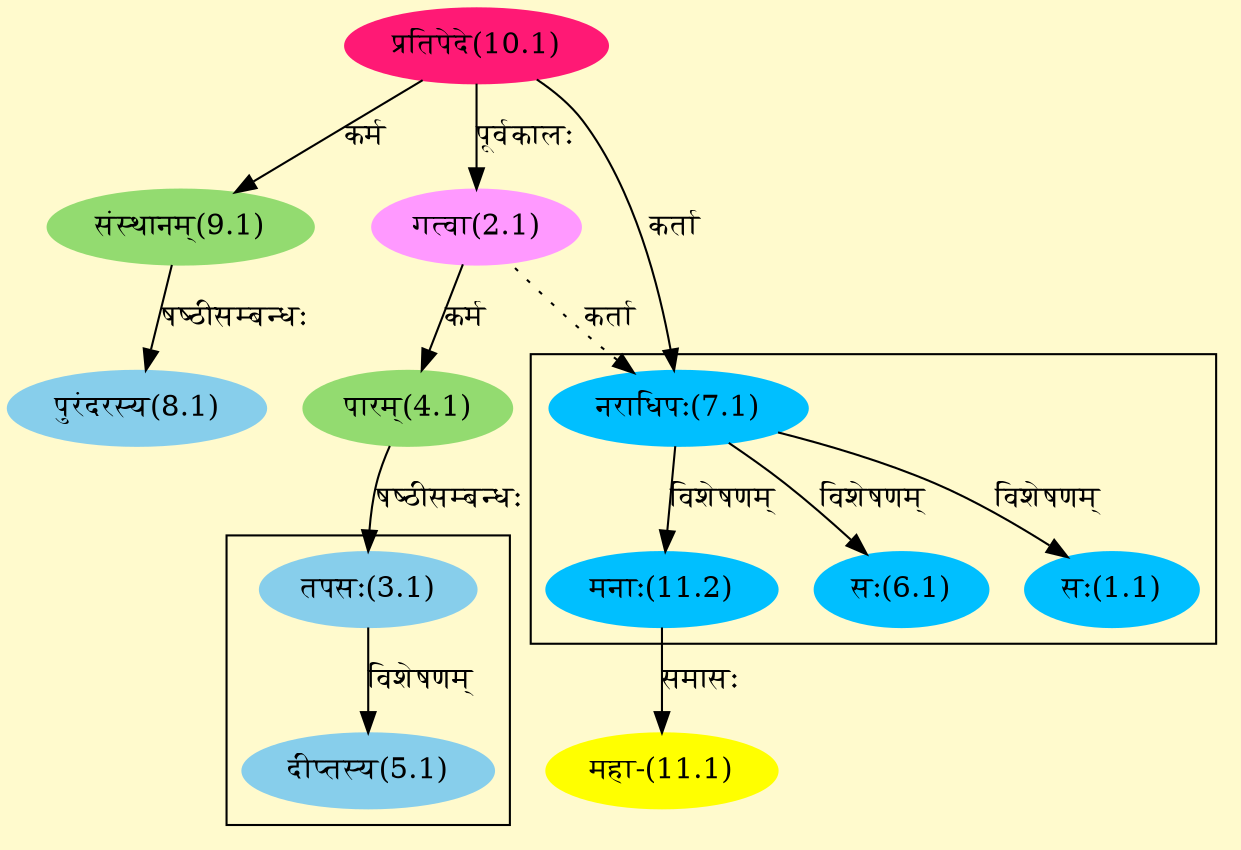 digraph G{
rankdir=BT;
 compound=true;
 bgcolor="lemonchiffon1";

subgraph cluster_1{
Node1_1 [style=filled, color="#00BFFF" label = "सः(1.1)"]
Node7_1 [style=filled, color="#00BFFF" label = "नराधिपः(7.1)"]
Node6_1 [style=filled, color="#00BFFF" label = "सः(6.1)"]
Node11_2 [style=filled, color="#00BFFF" label = "मनाः(11.2)"]

}

subgraph cluster_2{
Node5_1 [style=filled, color="#87CEEB" label = "दीप्तस्य(5.1)"]
Node3_1 [style=filled, color="#87CEEB" label = "तपसः(3.1)"]

}
Node2_1 [style=filled, color="#FF99FF" label = "गत्वा(2.1)"]
Node10_1 [style=filled, color="#FF1975" label = "प्रतिपेदे(10.1)"]
Node3_1 [style=filled, color="#87CEEB" label = "तपसः(3.1)"]
Node4_1 [style=filled, color="#93DB70" label = "पारम्(4.1)"]
Node7_1 [style=filled, color="#00BFFF" label = "नराधिपः(7.1)"]
Node8_1 [style=filled, color="#87CEEB" label = "पुरंदरस्य(8.1)"]
Node9_1 [style=filled, color="#93DB70" label = "संस्थानम्(9.1)"]
Node [style=filled, color="" label = "()"]
Node11_1 [style=filled, color="#FFFF00" label = "महा-(11.1)"]
Node11_2 [style=filled, color="#00BFFF" label = "मनाः(11.2)"]
/* Start of Relations section */

Node1_1 -> Node7_1 [  label="विशेषणम्"  dir="back" ]
Node2_1 -> Node10_1 [  label="पूर्वकालः"  dir="back" ]
Node3_1 -> Node4_1 [  label="षष्ठीसम्बन्धः"  dir="back" ]
Node4_1 -> Node2_1 [  label="कर्म"  dir="back" ]
Node5_1 -> Node3_1 [  label="विशेषणम्"  dir="back" ]
Node6_1 -> Node7_1 [  label="विशेषणम्"  dir="back" ]
Node7_1 -> Node10_1 [  label="कर्ता"  dir="back" ]
Node7_1 -> Node2_1 [ style=dotted label="कर्ता"  dir="back" ]
Node8_1 -> Node9_1 [  label="षष्ठीसम्बन्धः"  dir="back" ]
Node9_1 -> Node10_1 [  label="कर्म"  dir="back" ]
Node11_1 -> Node11_2 [  label="समासः"  dir="back" ]
Node11_2 -> Node7_1 [  label="विशेषणम्"  dir="back" ]
}
